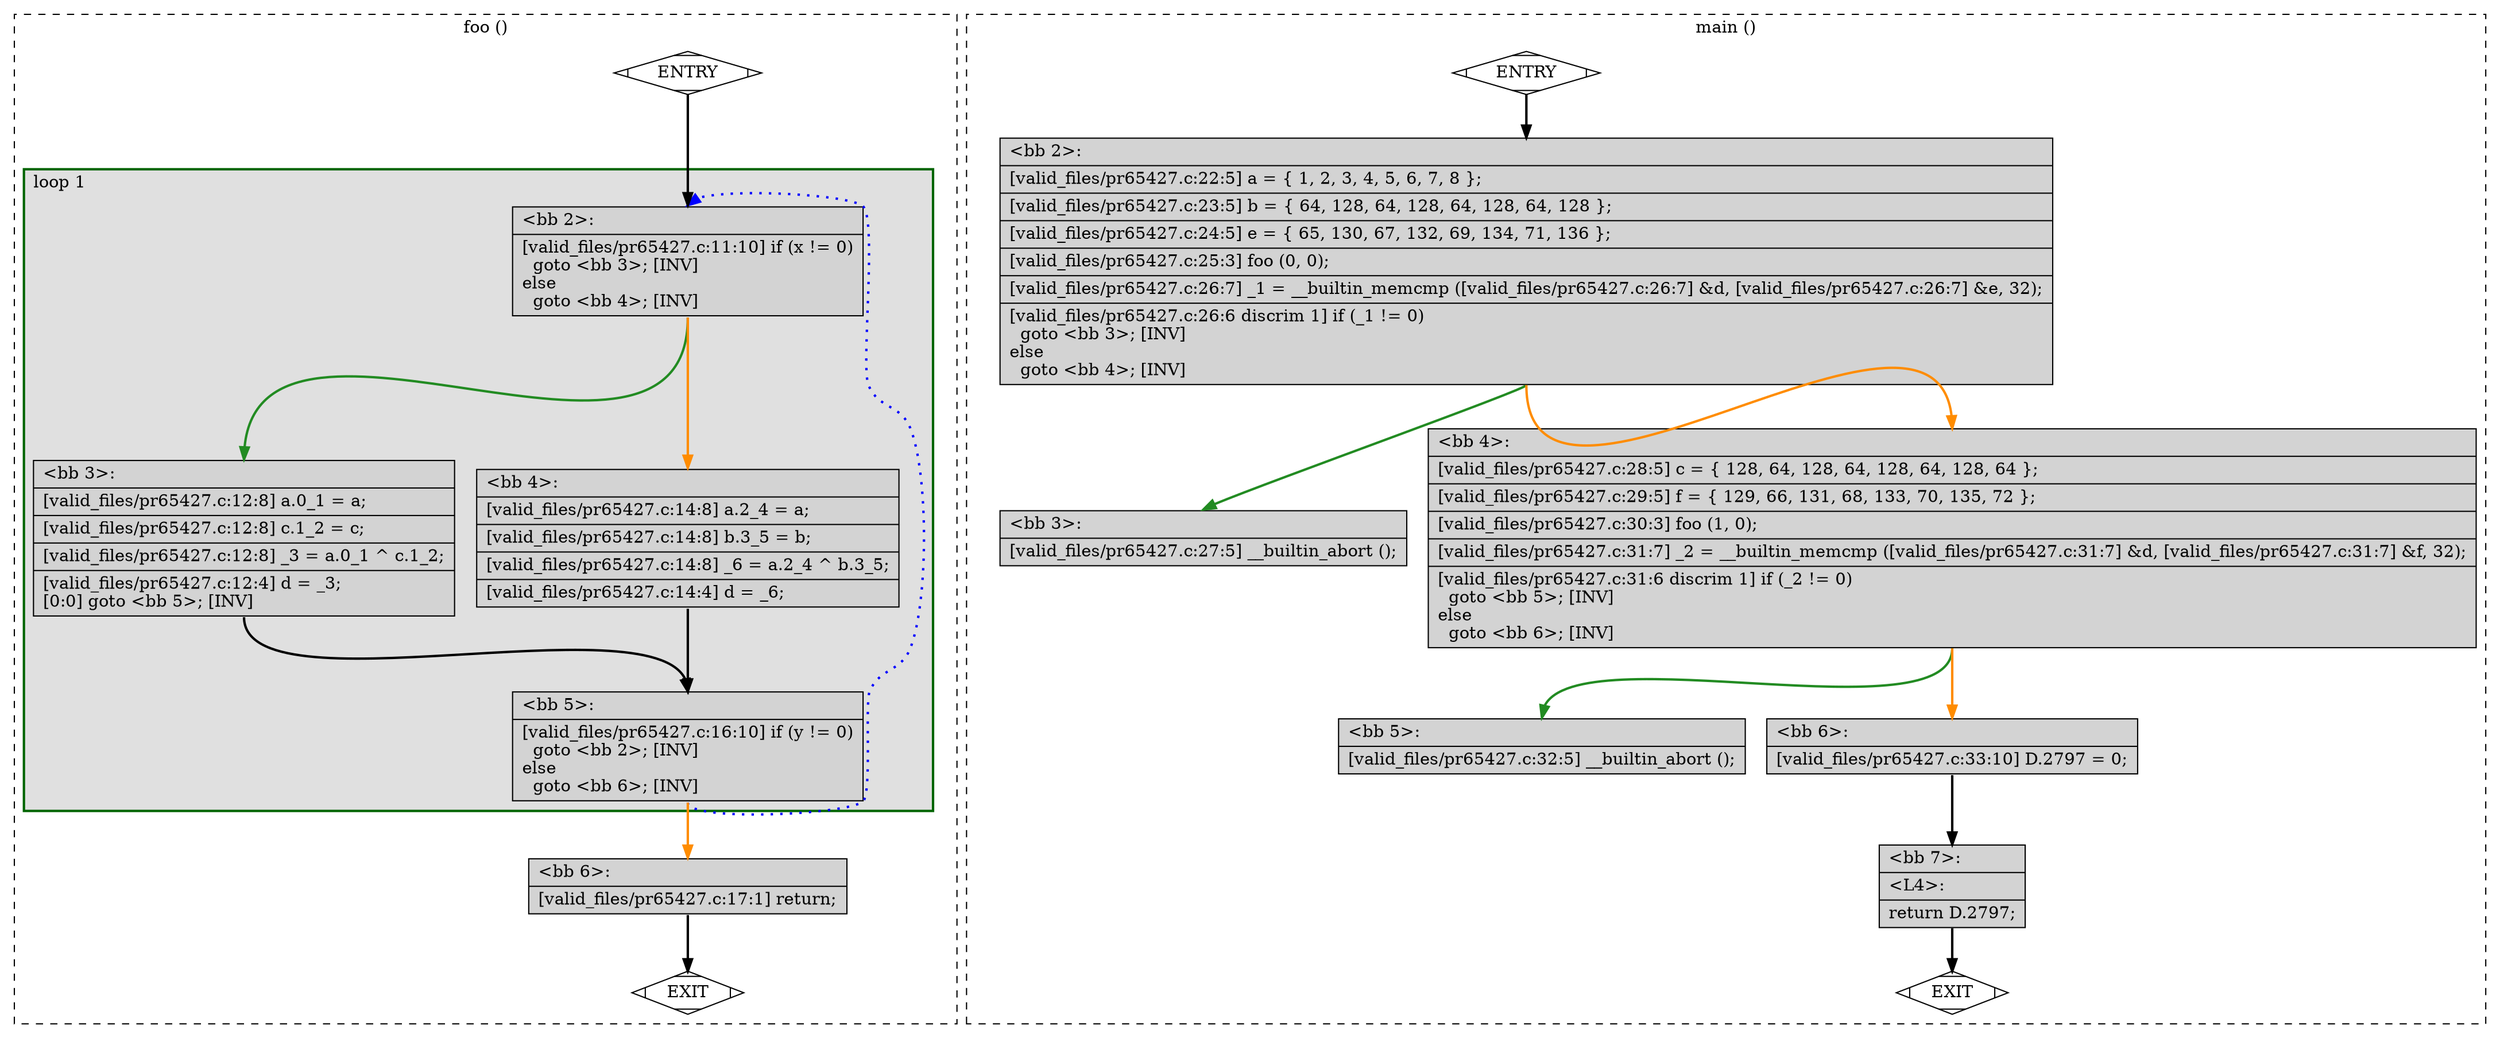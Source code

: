 digraph "a-pr65427.c.015t.cfg" {
overlap=false;
subgraph "cluster_foo" {
	style="dashed";
	color="black";
	label="foo ()";
	subgraph cluster_0_1 {
	style="filled";
	color="darkgreen";
	fillcolor="grey88";
	label="loop 1";
	labeljust=l;
	penwidth=2;
	fn_0_basic_block_2 [shape=record,style=filled,fillcolor=lightgrey,label="{\<bb\ 2\>:\l\
|[valid_files/pr65427.c:11:10]\ if\ (x\ !=\ 0)\l\
\ \ goto\ \<bb\ 3\>;\ [INV]\l\
else\l\
\ \ goto\ \<bb\ 4\>;\ [INV]\l\
}"];

	fn_0_basic_block_3 [shape=record,style=filled,fillcolor=lightgrey,label="{\<bb\ 3\>:\l\
|[valid_files/pr65427.c:12:8]\ a.0_1\ =\ a;\l\
|[valid_files/pr65427.c:12:8]\ c.1_2\ =\ c;\l\
|[valid_files/pr65427.c:12:8]\ _3\ =\ a.0_1\ ^\ c.1_2;\l\
|[valid_files/pr65427.c:12:4]\ d\ =\ _3;\l\
[0:0]\ goto\ \<bb\ 5\>;\ [INV]\l\
}"];

	fn_0_basic_block_4 [shape=record,style=filled,fillcolor=lightgrey,label="{\<bb\ 4\>:\l\
|[valid_files/pr65427.c:14:8]\ a.2_4\ =\ a;\l\
|[valid_files/pr65427.c:14:8]\ b.3_5\ =\ b;\l\
|[valid_files/pr65427.c:14:8]\ _6\ =\ a.2_4\ ^\ b.3_5;\l\
|[valid_files/pr65427.c:14:4]\ d\ =\ _6;\l\
}"];

	fn_0_basic_block_5 [shape=record,style=filled,fillcolor=lightgrey,label="{\<bb\ 5\>:\l\
|[valid_files/pr65427.c:16:10]\ if\ (y\ !=\ 0)\l\
\ \ goto\ \<bb\ 2\>;\ [INV]\l\
else\l\
\ \ goto\ \<bb\ 6\>;\ [INV]\l\
}"];

	}
	fn_0_basic_block_0 [shape=Mdiamond,style=filled,fillcolor=white,label="ENTRY"];

	fn_0_basic_block_1 [shape=Mdiamond,style=filled,fillcolor=white,label="EXIT"];

	fn_0_basic_block_6 [shape=record,style=filled,fillcolor=lightgrey,label="{\<bb\ 6\>:\l\
|[valid_files/pr65427.c:17:1]\ return;\l\
}"];

	fn_0_basic_block_0:s -> fn_0_basic_block_2:n [style="solid,bold",color=black,weight=100,constraint=true];
	fn_0_basic_block_2:s -> fn_0_basic_block_3:n [style="solid,bold",color=forestgreen,weight=10,constraint=true];
	fn_0_basic_block_2:s -> fn_0_basic_block_4:n [style="solid,bold",color=darkorange,weight=10,constraint=true];
	fn_0_basic_block_3:s -> fn_0_basic_block_5:n [style="solid,bold",color=black,weight=100,constraint=true];
	fn_0_basic_block_4:s -> fn_0_basic_block_5:n [style="solid,bold",color=black,weight=100,constraint=true];
	fn_0_basic_block_5:s -> fn_0_basic_block_2:n [style="dotted,bold",color=blue,weight=10,constraint=false];
	fn_0_basic_block_5:s -> fn_0_basic_block_6:n [style="solid,bold",color=darkorange,weight=10,constraint=true];
	fn_0_basic_block_6:s -> fn_0_basic_block_1:n [style="solid,bold",color=black,weight=10,constraint=true];
	fn_0_basic_block_0:s -> fn_0_basic_block_1:n [style="invis",constraint=true];
}
subgraph "cluster_main" {
	style="dashed";
	color="black";
	label="main ()";
	fn_1_basic_block_0 [shape=Mdiamond,style=filled,fillcolor=white,label="ENTRY"];

	fn_1_basic_block_1 [shape=Mdiamond,style=filled,fillcolor=white,label="EXIT"];

	fn_1_basic_block_2 [shape=record,style=filled,fillcolor=lightgrey,label="{\<bb\ 2\>:\l\
|[valid_files/pr65427.c:22:5]\ a\ =\ \{\ 1,\ 2,\ 3,\ 4,\ 5,\ 6,\ 7,\ 8\ \};\l\
|[valid_files/pr65427.c:23:5]\ b\ =\ \{\ 64,\ 128,\ 64,\ 128,\ 64,\ 128,\ 64,\ 128\ \};\l\
|[valid_files/pr65427.c:24:5]\ e\ =\ \{\ 65,\ 130,\ 67,\ 132,\ 69,\ 134,\ 71,\ 136\ \};\l\
|[valid_files/pr65427.c:25:3]\ foo\ (0,\ 0);\l\
|[valid_files/pr65427.c:26:7]\ _1\ =\ __builtin_memcmp\ ([valid_files/pr65427.c:26:7]\ &d,\ [valid_files/pr65427.c:26:7]\ &e,\ 32);\l\
|[valid_files/pr65427.c:26:6\ discrim\ 1]\ if\ (_1\ !=\ 0)\l\
\ \ goto\ \<bb\ 3\>;\ [INV]\l\
else\l\
\ \ goto\ \<bb\ 4\>;\ [INV]\l\
}"];

	fn_1_basic_block_3 [shape=record,style=filled,fillcolor=lightgrey,label="{\<bb\ 3\>:\l\
|[valid_files/pr65427.c:27:5]\ __builtin_abort\ ();\l\
}"];

	fn_1_basic_block_4 [shape=record,style=filled,fillcolor=lightgrey,label="{\<bb\ 4\>:\l\
|[valid_files/pr65427.c:28:5]\ c\ =\ \{\ 128,\ 64,\ 128,\ 64,\ 128,\ 64,\ 128,\ 64\ \};\l\
|[valid_files/pr65427.c:29:5]\ f\ =\ \{\ 129,\ 66,\ 131,\ 68,\ 133,\ 70,\ 135,\ 72\ \};\l\
|[valid_files/pr65427.c:30:3]\ foo\ (1,\ 0);\l\
|[valid_files/pr65427.c:31:7]\ _2\ =\ __builtin_memcmp\ ([valid_files/pr65427.c:31:7]\ &d,\ [valid_files/pr65427.c:31:7]\ &f,\ 32);\l\
|[valid_files/pr65427.c:31:6\ discrim\ 1]\ if\ (_2\ !=\ 0)\l\
\ \ goto\ \<bb\ 5\>;\ [INV]\l\
else\l\
\ \ goto\ \<bb\ 6\>;\ [INV]\l\
}"];

	fn_1_basic_block_5 [shape=record,style=filled,fillcolor=lightgrey,label="{\<bb\ 5\>:\l\
|[valid_files/pr65427.c:32:5]\ __builtin_abort\ ();\l\
}"];

	fn_1_basic_block_6 [shape=record,style=filled,fillcolor=lightgrey,label="{\<bb\ 6\>:\l\
|[valid_files/pr65427.c:33:10]\ D.2797\ =\ 0;\l\
}"];

	fn_1_basic_block_7 [shape=record,style=filled,fillcolor=lightgrey,label="{\<bb\ 7\>:\l\
|\<L4\>:\l\
|return\ D.2797;\l\
}"];

	fn_1_basic_block_0:s -> fn_1_basic_block_2:n [style="solid,bold",color=black,weight=100,constraint=true];
	fn_1_basic_block_2:s -> fn_1_basic_block_3:n [style="solid,bold",color=forestgreen,weight=10,constraint=true];
	fn_1_basic_block_2:s -> fn_1_basic_block_4:n [style="solid,bold",color=darkorange,weight=10,constraint=true];
	fn_1_basic_block_4:s -> fn_1_basic_block_5:n [style="solid,bold",color=forestgreen,weight=10,constraint=true];
	fn_1_basic_block_4:s -> fn_1_basic_block_6:n [style="solid,bold",color=darkorange,weight=10,constraint=true];
	fn_1_basic_block_6:s -> fn_1_basic_block_7:n [style="solid,bold",color=black,weight=100,constraint=true];
	fn_1_basic_block_7:s -> fn_1_basic_block_1:n [style="solid,bold",color=black,weight=10,constraint=true];
	fn_1_basic_block_0:s -> fn_1_basic_block_1:n [style="invis",constraint=true];
}
}
